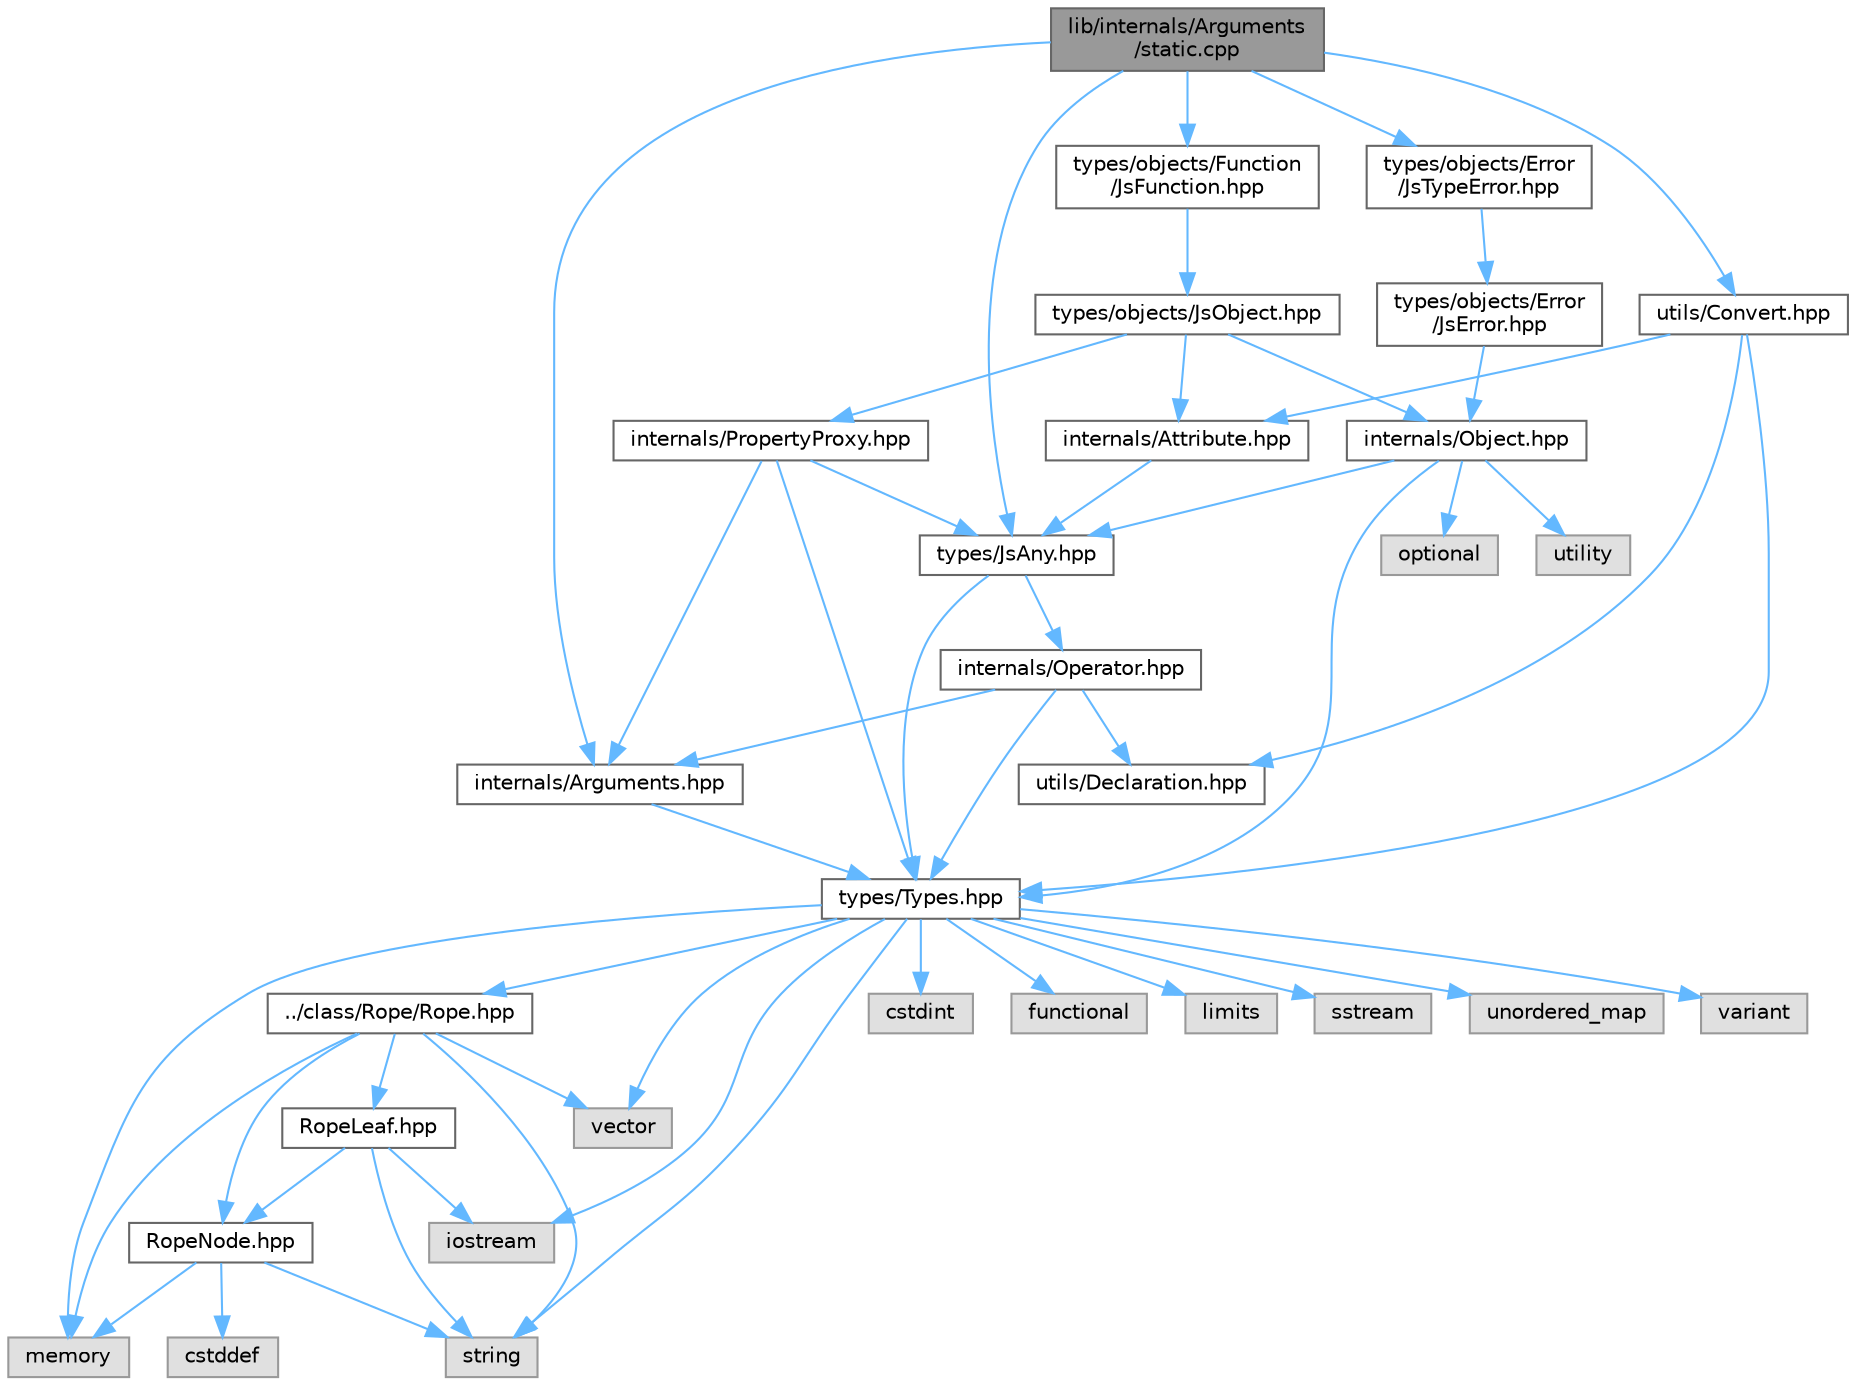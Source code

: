 digraph "lib/internals/Arguments/static.cpp"
{
 // LATEX_PDF_SIZE
  bgcolor="transparent";
  edge [fontname=Helvetica,fontsize=10,labelfontname=Helvetica,labelfontsize=10];
  node [fontname=Helvetica,fontsize=10,shape=box,height=0.2,width=0.4];
  Node1 [id="Node000001",label="lib/internals/Arguments\l/static.cpp",height=0.2,width=0.4,color="gray40", fillcolor="grey60", style="filled", fontcolor="black",tooltip=" "];
  Node1 -> Node2 [id="edge1_Node000001_Node000002",color="steelblue1",style="solid",tooltip=" "];
  Node2 [id="Node000002",label="internals/Arguments.hpp",height=0.2,width=0.4,color="grey40", fillcolor="white", style="filled",URL="$Arguments_8hpp.html",tooltip=" "];
  Node2 -> Node3 [id="edge2_Node000002_Node000003",color="steelblue1",style="solid",tooltip=" "];
  Node3 [id="Node000003",label="types/Types.hpp",height=0.2,width=0.4,color="grey40", fillcolor="white", style="filled",URL="$Types_8hpp.html",tooltip=" "];
  Node3 -> Node4 [id="edge3_Node000003_Node000004",color="steelblue1",style="solid",tooltip=" "];
  Node4 [id="Node000004",label="../class/Rope/Rope.hpp",height=0.2,width=0.4,color="grey40", fillcolor="white", style="filled",URL="$Rope_8hpp.html",tooltip=" "];
  Node4 -> Node5 [id="edge4_Node000004_Node000005",color="steelblue1",style="solid",tooltip=" "];
  Node5 [id="Node000005",label="RopeLeaf.hpp",height=0.2,width=0.4,color="grey40", fillcolor="white", style="filled",URL="$RopeLeaf_8hpp.html",tooltip=" "];
  Node5 -> Node6 [id="edge5_Node000005_Node000006",color="steelblue1",style="solid",tooltip=" "];
  Node6 [id="Node000006",label="RopeNode.hpp",height=0.2,width=0.4,color="grey40", fillcolor="white", style="filled",URL="$RopeNode_8hpp.html",tooltip=" "];
  Node6 -> Node7 [id="edge6_Node000006_Node000007",color="steelblue1",style="solid",tooltip=" "];
  Node7 [id="Node000007",label="cstddef",height=0.2,width=0.4,color="grey60", fillcolor="#E0E0E0", style="filled",tooltip=" "];
  Node6 -> Node8 [id="edge7_Node000006_Node000008",color="steelblue1",style="solid",tooltip=" "];
  Node8 [id="Node000008",label="memory",height=0.2,width=0.4,color="grey60", fillcolor="#E0E0E0", style="filled",tooltip=" "];
  Node6 -> Node9 [id="edge8_Node000006_Node000009",color="steelblue1",style="solid",tooltip=" "];
  Node9 [id="Node000009",label="string",height=0.2,width=0.4,color="grey60", fillcolor="#E0E0E0", style="filled",tooltip=" "];
  Node5 -> Node10 [id="edge9_Node000005_Node000010",color="steelblue1",style="solid",tooltip=" "];
  Node10 [id="Node000010",label="iostream",height=0.2,width=0.4,color="grey60", fillcolor="#E0E0E0", style="filled",tooltip=" "];
  Node5 -> Node9 [id="edge10_Node000005_Node000009",color="steelblue1",style="solid",tooltip=" "];
  Node4 -> Node6 [id="edge11_Node000004_Node000006",color="steelblue1",style="solid",tooltip=" "];
  Node4 -> Node8 [id="edge12_Node000004_Node000008",color="steelblue1",style="solid",tooltip=" "];
  Node4 -> Node9 [id="edge13_Node000004_Node000009",color="steelblue1",style="solid",tooltip=" "];
  Node4 -> Node11 [id="edge14_Node000004_Node000011",color="steelblue1",style="solid",tooltip=" "];
  Node11 [id="Node000011",label="vector",height=0.2,width=0.4,color="grey60", fillcolor="#E0E0E0", style="filled",tooltip=" "];
  Node3 -> Node12 [id="edge15_Node000003_Node000012",color="steelblue1",style="solid",tooltip=" "];
  Node12 [id="Node000012",label="cstdint",height=0.2,width=0.4,color="grey60", fillcolor="#E0E0E0", style="filled",tooltip=" "];
  Node3 -> Node13 [id="edge16_Node000003_Node000013",color="steelblue1",style="solid",tooltip=" "];
  Node13 [id="Node000013",label="functional",height=0.2,width=0.4,color="grey60", fillcolor="#E0E0E0", style="filled",tooltip=" "];
  Node3 -> Node10 [id="edge17_Node000003_Node000010",color="steelblue1",style="solid",tooltip=" "];
  Node3 -> Node14 [id="edge18_Node000003_Node000014",color="steelblue1",style="solid",tooltip=" "];
  Node14 [id="Node000014",label="limits",height=0.2,width=0.4,color="grey60", fillcolor="#E0E0E0", style="filled",tooltip=" "];
  Node3 -> Node8 [id="edge19_Node000003_Node000008",color="steelblue1",style="solid",tooltip=" "];
  Node3 -> Node15 [id="edge20_Node000003_Node000015",color="steelblue1",style="solid",tooltip=" "];
  Node15 [id="Node000015",label="sstream",height=0.2,width=0.4,color="grey60", fillcolor="#E0E0E0", style="filled",tooltip=" "];
  Node3 -> Node9 [id="edge21_Node000003_Node000009",color="steelblue1",style="solid",tooltip=" "];
  Node3 -> Node16 [id="edge22_Node000003_Node000016",color="steelblue1",style="solid",tooltip=" "];
  Node16 [id="Node000016",label="unordered_map",height=0.2,width=0.4,color="grey60", fillcolor="#E0E0E0", style="filled",tooltip=" "];
  Node3 -> Node17 [id="edge23_Node000003_Node000017",color="steelblue1",style="solid",tooltip=" "];
  Node17 [id="Node000017",label="variant",height=0.2,width=0.4,color="grey60", fillcolor="#E0E0E0", style="filled",tooltip=" "];
  Node3 -> Node11 [id="edge24_Node000003_Node000011",color="steelblue1",style="solid",tooltip=" "];
  Node1 -> Node18 [id="edge25_Node000001_Node000018",color="steelblue1",style="solid",tooltip=" "];
  Node18 [id="Node000018",label="types/JsAny.hpp",height=0.2,width=0.4,color="grey40", fillcolor="white", style="filled",URL="$JsAny_8hpp.html",tooltip=" "];
  Node18 -> Node3 [id="edge26_Node000018_Node000003",color="steelblue1",style="solid",tooltip=" "];
  Node18 -> Node19 [id="edge27_Node000018_Node000019",color="steelblue1",style="solid",tooltip=" "];
  Node19 [id="Node000019",label="internals/Operator.hpp",height=0.2,width=0.4,color="grey40", fillcolor="white", style="filled",URL="$Operator_8hpp.html",tooltip=" "];
  Node19 -> Node2 [id="edge28_Node000019_Node000002",color="steelblue1",style="solid",tooltip=" "];
  Node19 -> Node3 [id="edge29_Node000019_Node000003",color="steelblue1",style="solid",tooltip=" "];
  Node19 -> Node20 [id="edge30_Node000019_Node000020",color="steelblue1",style="solid",tooltip=" "];
  Node20 [id="Node000020",label="utils/Declaration.hpp",height=0.2,width=0.4,color="grey40", fillcolor="white", style="filled",URL="$Declaration_8hpp.html",tooltip=" "];
  Node1 -> Node21 [id="edge31_Node000001_Node000021",color="steelblue1",style="solid",tooltip=" "];
  Node21 [id="Node000021",label="types/objects/Function\l/JsFunction.hpp",height=0.2,width=0.4,color="grey40", fillcolor="white", style="filled",URL="$JsFunction_8hpp.html",tooltip=" "];
  Node21 -> Node22 [id="edge32_Node000021_Node000022",color="steelblue1",style="solid",tooltip=" "];
  Node22 [id="Node000022",label="types/objects/JsObject.hpp",height=0.2,width=0.4,color="grey40", fillcolor="white", style="filled",URL="$JsObject_8hpp.html",tooltip=" "];
  Node22 -> Node23 [id="edge33_Node000022_Node000023",color="steelblue1",style="solid",tooltip=" "];
  Node23 [id="Node000023",label="internals/Attribute.hpp",height=0.2,width=0.4,color="grey40", fillcolor="white", style="filled",URL="$Attribute_8hpp.html",tooltip=" "];
  Node23 -> Node18 [id="edge34_Node000023_Node000018",color="steelblue1",style="solid",tooltip=" "];
  Node22 -> Node24 [id="edge35_Node000022_Node000024",color="steelblue1",style="solid",tooltip=" "];
  Node24 [id="Node000024",label="internals/Object.hpp",height=0.2,width=0.4,color="grey40", fillcolor="white", style="filled",URL="$Object_8hpp.html",tooltip=" "];
  Node24 -> Node18 [id="edge36_Node000024_Node000018",color="steelblue1",style="solid",tooltip=" "];
  Node24 -> Node3 [id="edge37_Node000024_Node000003",color="steelblue1",style="solid",tooltip=" "];
  Node24 -> Node25 [id="edge38_Node000024_Node000025",color="steelblue1",style="solid",tooltip=" "];
  Node25 [id="Node000025",label="optional",height=0.2,width=0.4,color="grey60", fillcolor="#E0E0E0", style="filled",tooltip=" "];
  Node24 -> Node26 [id="edge39_Node000024_Node000026",color="steelblue1",style="solid",tooltip=" "];
  Node26 [id="Node000026",label="utility",height=0.2,width=0.4,color="grey60", fillcolor="#E0E0E0", style="filled",tooltip=" "];
  Node22 -> Node27 [id="edge40_Node000022_Node000027",color="steelblue1",style="solid",tooltip=" "];
  Node27 [id="Node000027",label="internals/PropertyProxy.hpp",height=0.2,width=0.4,color="grey40", fillcolor="white", style="filled",URL="$PropertyProxy_8hpp.html",tooltip=" "];
  Node27 -> Node2 [id="edge41_Node000027_Node000002",color="steelblue1",style="solid",tooltip=" "];
  Node27 -> Node18 [id="edge42_Node000027_Node000018",color="steelblue1",style="solid",tooltip=" "];
  Node27 -> Node3 [id="edge43_Node000027_Node000003",color="steelblue1",style="solid",tooltip=" "];
  Node1 -> Node28 [id="edge44_Node000001_Node000028",color="steelblue1",style="solid",tooltip=" "];
  Node28 [id="Node000028",label="utils/Convert.hpp",height=0.2,width=0.4,color="grey40", fillcolor="white", style="filled",URL="$Convert_8hpp.html",tooltip=" "];
  Node28 -> Node23 [id="edge45_Node000028_Node000023",color="steelblue1",style="solid",tooltip=" "];
  Node28 -> Node3 [id="edge46_Node000028_Node000003",color="steelblue1",style="solid",tooltip=" "];
  Node28 -> Node20 [id="edge47_Node000028_Node000020",color="steelblue1",style="solid",tooltip=" "];
  Node1 -> Node29 [id="edge48_Node000001_Node000029",color="steelblue1",style="solid",tooltip=" "];
  Node29 [id="Node000029",label="types/objects/Error\l/JsTypeError.hpp",height=0.2,width=0.4,color="grey40", fillcolor="white", style="filled",URL="$JsTypeError_8hpp.html",tooltip=" "];
  Node29 -> Node30 [id="edge49_Node000029_Node000030",color="steelblue1",style="solid",tooltip=" "];
  Node30 [id="Node000030",label="types/objects/Error\l/JsError.hpp",height=0.2,width=0.4,color="grey40", fillcolor="white", style="filled",URL="$JsError_8hpp.html",tooltip=" "];
  Node30 -> Node24 [id="edge50_Node000030_Node000024",color="steelblue1",style="solid",tooltip=" "];
}
